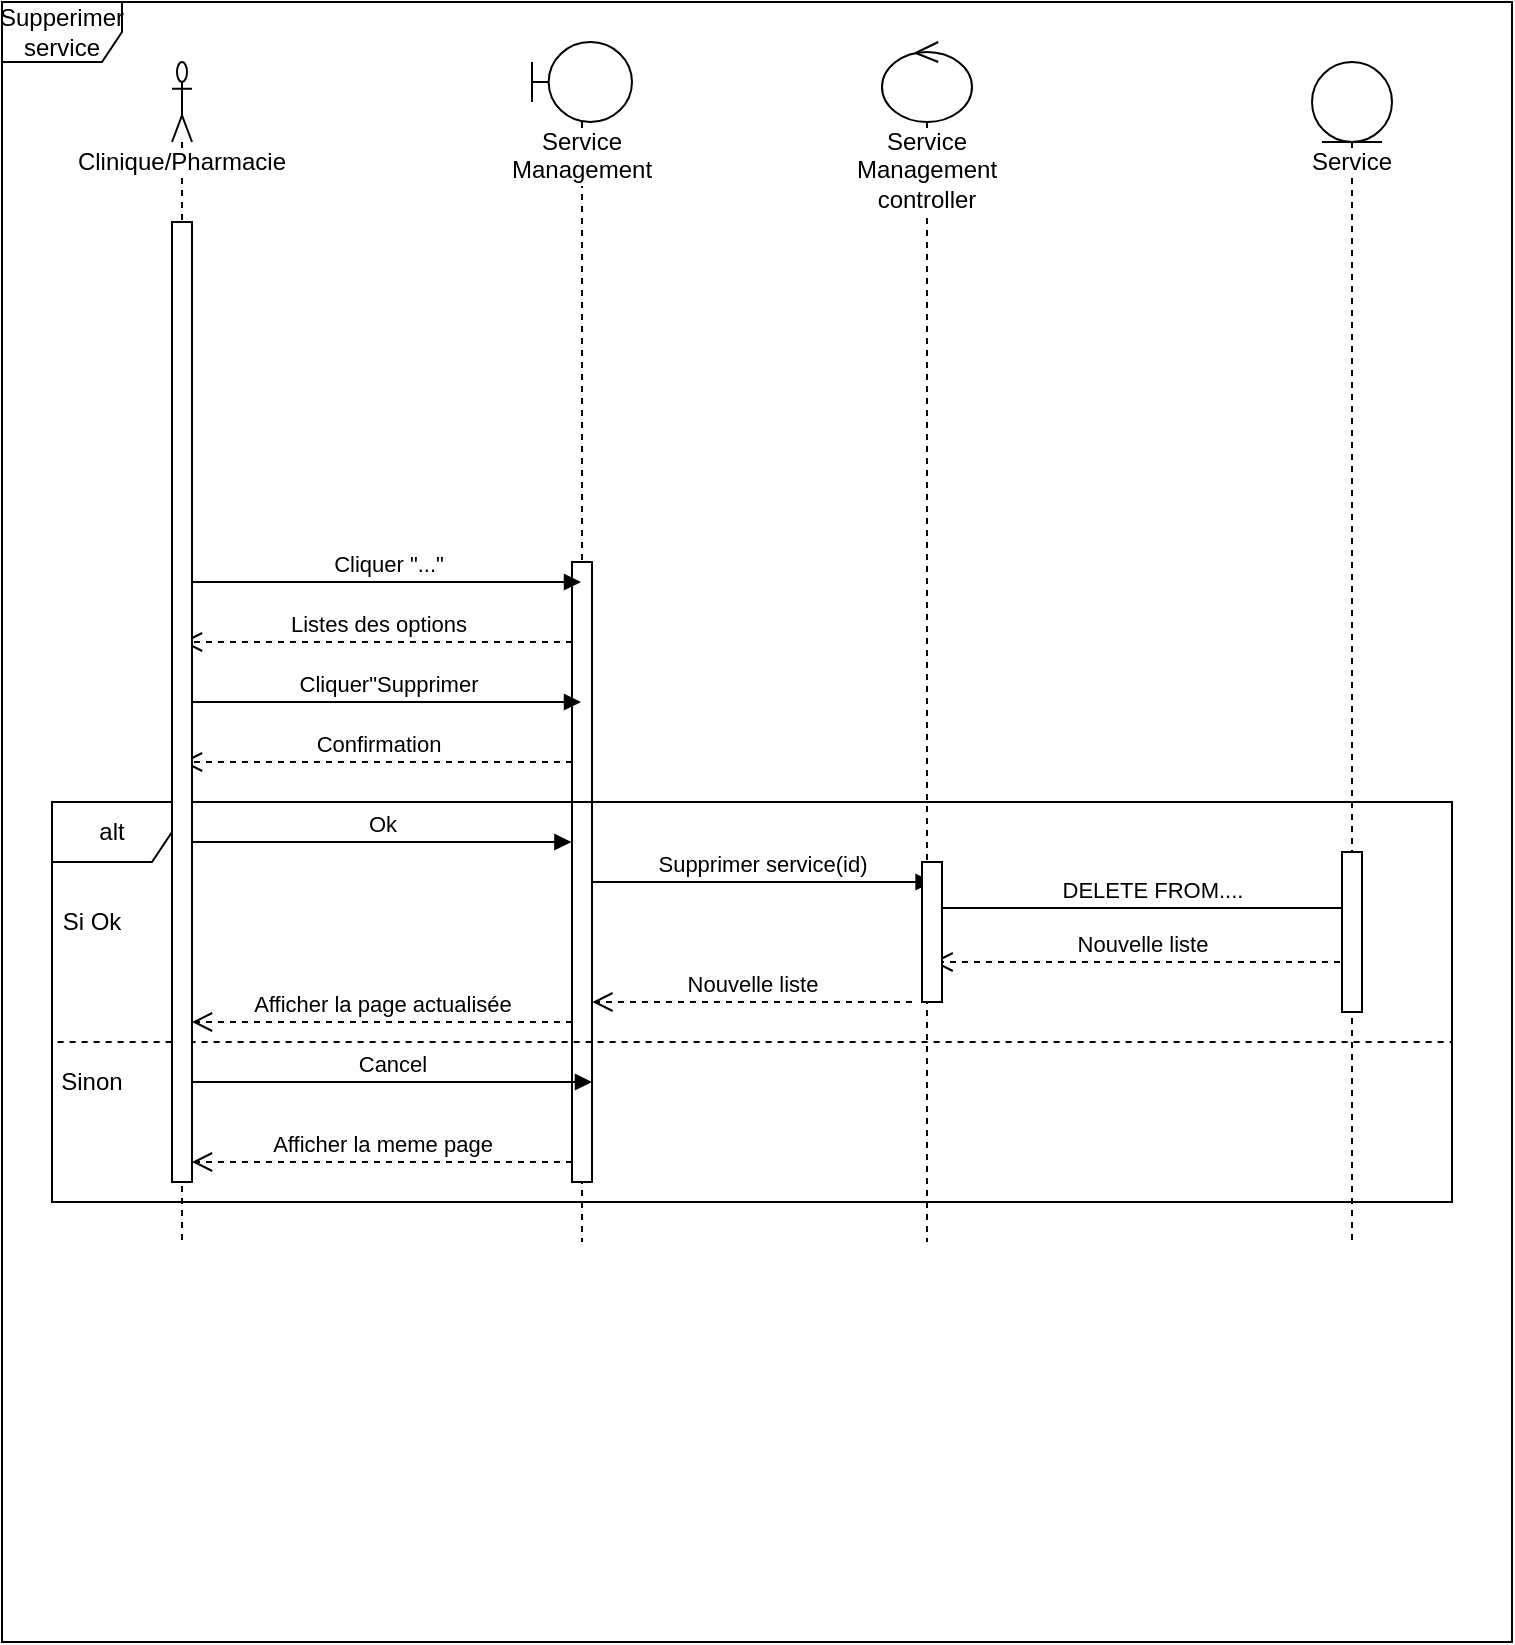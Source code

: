 <mxfile version="10.5.4" type="device"><diagram id="chPoz5LdmpBUyQcO5zTx" name="Page-1"><mxGraphModel dx="840" dy="506" grid="1" gridSize="10" guides="1" tooltips="1" connect="1" arrows="1" fold="1" page="1" pageScale="1" pageWidth="850" pageHeight="1100" math="0" shadow="0"><root><mxCell id="0"/><mxCell id="1" parent="0"/><mxCell id="Qa2diMGNjKIznQ2B-pwa-15" value="Supperimer service" style="shape=umlFrame;whiteSpace=wrap;html=1;" parent="1" vertex="1"><mxGeometry x="35" y="280" width="755" height="820" as="geometry"/></mxCell><mxCell id="2UEXE4apJw5BmhpLBmJW-10" value="Service&lt;br&gt;Management controller" style="shape=umlLifeline;participant=umlControl;perimeter=lifelinePerimeter;whiteSpace=wrap;html=1;container=1;collapsible=0;recursiveResize=0;verticalAlign=top;spacingTop=36;labelBackgroundColor=#ffffff;outlineConnect=0;" parent="1" vertex="1"><mxGeometry x="475" y="300" width="45" height="600" as="geometry"/></mxCell><mxCell id="2UEXE4apJw5BmhpLBmJW-9" value="Clinique/Pharmacie" style="shape=umlLifeline;participant=umlActor;perimeter=lifelinePerimeter;whiteSpace=wrap;html=1;container=1;collapsible=0;recursiveResize=0;verticalAlign=top;spacingTop=36;labelBackgroundColor=#ffffff;outlineConnect=0;" parent="1" vertex="1"><mxGeometry x="120" y="310" width="10" height="590" as="geometry"/></mxCell><mxCell id="2UEXE4apJw5BmhpLBmJW-8" value="Service Management" style="shape=umlLifeline;participant=umlBoundary;perimeter=lifelinePerimeter;whiteSpace=wrap;html=1;container=1;collapsible=0;recursiveResize=0;verticalAlign=top;spacingTop=36;labelBackgroundColor=#ffffff;outlineConnect=0;" parent="1" vertex="1"><mxGeometry x="300" y="300" width="50" height="600" as="geometry"/></mxCell><mxCell id="Qa2diMGNjKIznQ2B-pwa-59" value="" style="html=1;points=[];perimeter=orthogonalPerimeter;" parent="2UEXE4apJw5BmhpLBmJW-8" vertex="1"><mxGeometry x="20" y="260" width="10" height="310" as="geometry"/></mxCell><mxCell id="2UEXE4apJw5BmhpLBmJW-11" value="Service" style="shape=umlLifeline;participant=umlEntity;perimeter=lifelinePerimeter;whiteSpace=wrap;html=1;container=1;collapsible=0;recursiveResize=0;verticalAlign=top;spacingTop=36;labelBackgroundColor=#ffffff;outlineConnect=0;" parent="1" vertex="1"><mxGeometry x="690" y="310" width="40" height="590" as="geometry"/></mxCell><mxCell id="Qa2diMGNjKIznQ2B-pwa-41" value="Listes des options" style="html=1;verticalAlign=bottom;endArrow=open;dashed=1;endSize=8;" parent="1" target="2UEXE4apJw5BmhpLBmJW-9" edge="1"><mxGeometry relative="1" as="geometry"><mxPoint x="320" y="600" as="sourcePoint"/><mxPoint x="240" y="600" as="targetPoint"/></mxGeometry></mxCell><mxCell id="Qa2diMGNjKIznQ2B-pwa-42" value="Cliquer&quot;Supprimer" style="html=1;verticalAlign=bottom;endArrow=block;" parent="1" target="2UEXE4apJw5BmhpLBmJW-8" edge="1"><mxGeometry width="80" relative="1" as="geometry"><mxPoint x="130" y="630" as="sourcePoint"/><mxPoint x="210" y="630" as="targetPoint"/></mxGeometry></mxCell><mxCell id="Qa2diMGNjKIznQ2B-pwa-43" value="Confirmation" style="html=1;verticalAlign=bottom;endArrow=open;dashed=1;endSize=8;" parent="1" target="2UEXE4apJw5BmhpLBmJW-9" edge="1"><mxGeometry relative="1" as="geometry"><mxPoint x="320" y="660" as="sourcePoint"/><mxPoint x="240" y="660" as="targetPoint"/></mxGeometry></mxCell><mxCell id="Qa2diMGNjKIznQ2B-pwa-44" value="alt" style="shape=umlFrame;whiteSpace=wrap;html=1;" parent="1" vertex="1"><mxGeometry x="60" y="680" width="700" height="200" as="geometry"/></mxCell><mxCell id="Qa2diMGNjKIznQ2B-pwa-45" value="" style="endArrow=none;dashed=1;html=1;exitX=0.004;exitY=0.6;exitDx=0;exitDy=0;exitPerimeter=0;entryX=1;entryY=0.6;entryDx=0;entryDy=0;entryPerimeter=0;" parent="1" source="Qa2diMGNjKIznQ2B-pwa-44" target="Qa2diMGNjKIznQ2B-pwa-44" edge="1"><mxGeometry width="50" height="50" relative="1" as="geometry"><mxPoint x="110" y="790" as="sourcePoint"/><mxPoint x="160" y="740" as="targetPoint"/></mxGeometry></mxCell><mxCell id="Qa2diMGNjKIznQ2B-pwa-46" value="Si Ok" style="text;html=1;strokeColor=none;fillColor=none;align=center;verticalAlign=middle;whiteSpace=wrap;rounded=0;" parent="1" vertex="1"><mxGeometry x="60" y="730" width="40" height="20" as="geometry"/></mxCell><mxCell id="Qa2diMGNjKIznQ2B-pwa-47" value="Sinon" style="text;html=1;strokeColor=none;fillColor=none;align=center;verticalAlign=middle;whiteSpace=wrap;rounded=0;" parent="1" vertex="1"><mxGeometry x="60" y="810" width="40" height="20" as="geometry"/></mxCell><mxCell id="Qa2diMGNjKIznQ2B-pwa-48" value="Ok" style="html=1;verticalAlign=bottom;endArrow=block;entryX=0.371;entryY=0.1;entryDx=0;entryDy=0;entryPerimeter=0;" parent="1" target="Qa2diMGNjKIznQ2B-pwa-44" edge="1"><mxGeometry width="80" relative="1" as="geometry"><mxPoint x="130" y="700" as="sourcePoint"/><mxPoint x="210" y="700" as="targetPoint"/></mxGeometry></mxCell><mxCell id="Qa2diMGNjKIznQ2B-pwa-49" value="Supprimer service(id)" style="html=1;verticalAlign=bottom;endArrow=block;entryX=0.629;entryY=0.2;entryDx=0;entryDy=0;entryPerimeter=0;" parent="1" target="Qa2diMGNjKIznQ2B-pwa-44" edge="1"><mxGeometry width="80" relative="1" as="geometry"><mxPoint x="330" y="720" as="sourcePoint"/><mxPoint x="410" y="720" as="targetPoint"/></mxGeometry></mxCell><mxCell id="Qa2diMGNjKIznQ2B-pwa-51" value="Nouvelle liste" style="html=1;verticalAlign=bottom;endArrow=open;dashed=1;endSize=8;entryX=0.629;entryY=0.4;entryDx=0;entryDy=0;entryPerimeter=0;" parent="1" target="Qa2diMGNjKIznQ2B-pwa-44" edge="1"><mxGeometry relative="1" as="geometry"><mxPoint x="710" y="760" as="sourcePoint"/><mxPoint x="630" y="760" as="targetPoint"/></mxGeometry></mxCell><mxCell id="Qa2diMGNjKIznQ2B-pwa-52" value="Nouvelle liste" style="html=1;verticalAlign=bottom;endArrow=open;dashed=1;endSize=8;entryX=0.386;entryY=0.5;entryDx=0;entryDy=0;entryPerimeter=0;" parent="1" target="Qa2diMGNjKIznQ2B-pwa-44" edge="1"><mxGeometry relative="1" as="geometry"><mxPoint x="490" y="780" as="sourcePoint"/><mxPoint x="410" y="780" as="targetPoint"/></mxGeometry></mxCell><mxCell id="Qa2diMGNjKIznQ2B-pwa-53" value="Afficher la page actualisée" style="html=1;verticalAlign=bottom;endArrow=open;dashed=1;endSize=8;" parent="1" edge="1"><mxGeometry relative="1" as="geometry"><mxPoint x="320" y="790" as="sourcePoint"/><mxPoint x="130" y="790" as="targetPoint"/></mxGeometry></mxCell><mxCell id="Qa2diMGNjKIznQ2B-pwa-54" value="Cancel" style="html=1;verticalAlign=bottom;endArrow=block;" parent="1" edge="1"><mxGeometry width="80" relative="1" as="geometry"><mxPoint x="130" y="820" as="sourcePoint"/><mxPoint x="330" y="820" as="targetPoint"/></mxGeometry></mxCell><mxCell id="Qa2diMGNjKIznQ2B-pwa-55" value="Afficher la meme page" style="html=1;verticalAlign=bottom;endArrow=open;dashed=1;endSize=8;entryX=0.1;entryY=0.9;entryDx=0;entryDy=0;entryPerimeter=0;" parent="1" target="Qa2diMGNjKIznQ2B-pwa-44" edge="1"><mxGeometry relative="1" as="geometry"><mxPoint x="320" y="860" as="sourcePoint"/><mxPoint x="240" y="860" as="targetPoint"/></mxGeometry></mxCell><mxCell id="Qa2diMGNjKIznQ2B-pwa-56" value="" style="html=1;points=[];perimeter=orthogonalPerimeter;" parent="1" vertex="1"><mxGeometry x="120" y="390" width="10" height="480" as="geometry"/></mxCell><mxCell id="Qa2diMGNjKIznQ2B-pwa-58" value="Cliquer &quot;...&quot;" style="html=1;verticalAlign=bottom;endArrow=block;" parent="1" target="2UEXE4apJw5BmhpLBmJW-8" edge="1"><mxGeometry width="80" relative="1" as="geometry"><mxPoint x="130" y="570" as="sourcePoint"/><mxPoint x="295" y="570" as="targetPoint"/></mxGeometry></mxCell><mxCell id="Qa2diMGNjKIznQ2B-pwa-60" value="" style="html=1;points=[];perimeter=orthogonalPerimeter;" parent="1" vertex="1"><mxGeometry x="495" y="710" width="10" height="70" as="geometry"/></mxCell><mxCell id="Qa2diMGNjKIznQ2B-pwa-62" value="DELETE FROM...." style="html=1;verticalAlign=bottom;endArrow=block;entryX=0.929;entryY=0.3;entryDx=0;entryDy=0;entryPerimeter=0;" parent="1" source="Qa2diMGNjKIznQ2B-pwa-60" edge="1"><mxGeometry width="80" relative="1" as="geometry"><mxPoint x="505" y="740" as="sourcePoint"/><mxPoint x="714" y="733" as="targetPoint"/></mxGeometry></mxCell><mxCell id="Qa2diMGNjKIznQ2B-pwa-63" value="" style="html=1;points=[];perimeter=orthogonalPerimeter;" parent="1" vertex="1"><mxGeometry x="705" y="705" width="10" height="80" as="geometry"/></mxCell></root></mxGraphModel></diagram></mxfile>